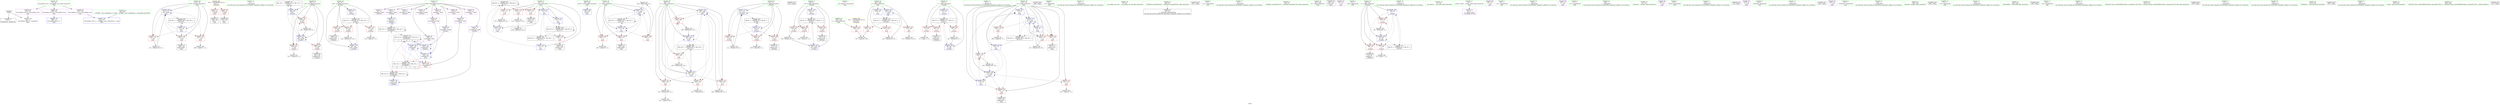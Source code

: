 digraph "SVFG" {
	label="SVFG";

	Node0x562908664c30 [shape=record,color=grey,label="{NodeID: 0\nNullPtr}"];
	Node0x562908664c30 -> Node0x562908685a10[style=solid];
	Node0x562908664c30 -> Node0x56290868b210[style=solid];
	Node0x56290868cf80 [shape=record,color=blue,label="{NodeID: 180\n175\<--311\ni29\<--inc44\nmain\n}"];
	Node0x56290868cf80 -> Node0x56290868aa60[style=dashed];
	Node0x56290868cf80 -> Node0x56290868ab30[style=dashed];
	Node0x56290868cf80 -> Node0x56290868ac00[style=dashed];
	Node0x56290868cf80 -> Node0x56290868cf80[style=dashed];
	Node0x56290868cf80 -> Node0x5629086a3b80[style=dashed];
	Node0x562908684310 [shape=record,color=red,label="{NodeID: 97\n186\<--19\n\<--stdout\nmain\n}"];
	Node0x562908684310 -> Node0x562908686290[style=solid];
	Node0x562908664370 [shape=record,color=green,label="{NodeID: 14\n73\<--1\n\<--dummyObj\nCan only get source location for instruction, argument, global var or function.}"];
	Node0x5629086a1d80 [shape=record,color=black,label="{NodeID: 277\nMR_12V_2 = PHI(MR_12V_4, MR_12V_1, )\npts\{67 \}\n}"];
	Node0x5629086a1d80 -> Node0x56290868bc00[style=dashed];
	Node0x562908684e70 [shape=record,color=red,label="{NodeID: 111\n142\<--64\n\<--i26\n_Z5clearv\n}"];
	Node0x562908684e70 -> Node0x5629086860f0[style=solid];
	Node0x5629086831d0 [shape=record,color=green,label="{NodeID: 28\n8\<--9\nfield\<--field_field_insensitive\nGlob }"];
	Node0x5629086831d0 -> Node0x562908686910[style=solid];
	Node0x5629086831d0 -> Node0x5629086869e0[style=solid];
	Node0x5629086831d0 -> Node0x562908686ab0[style=solid];
	Node0x5629086831d0 -> Node0x562908686b80[style=solid];
	Node0x5629086831d0 -> Node0x562908686c50[style=solid];
	Node0x5629086831d0 -> Node0x562908686d20[style=solid];
	Node0x5629086831d0 -> Node0x562908686df0[style=solid];
	Node0x5629086831d0 -> Node0x562908686ec0[style=solid];
	Node0x5629086831d0 -> Node0x562908686f90[style=solid];
	Node0x5629086831d0 -> Node0x562908687060[style=solid];
	Node0x5629086831d0 -> Node0x562908687130[style=solid];
	Node0x5629086831d0 -> Node0x562908687200[style=solid];
	Node0x56290868a240 [shape=record,color=red,label="{NodeID: 125\n214\<--171\n\<--si\nmain\n}"];
	Node0x56290868a240 -> Node0x562908692120[style=solid];
	Node0x562908683d30 [shape=record,color=green,label="{NodeID: 42\n161\<--162\nretval\<--retval_field_insensitive\nmain\n}"];
	Node0x562908683d30 -> Node0x56290868bf40[style=solid];
	Node0x562908690320 [shape=record,color=grey,label="{NodeID: 222\n305 = Binary(304, 91, )\n}"];
	Node0x562908690320 -> Node0x56290868ceb0[style=solid];
	Node0x56290868ada0 [shape=record,color=red,label="{NodeID: 139\n298\<--177\n\<--j\nmain\n}"];
	Node0x56290868ada0 -> Node0x562908686770[style=solid];
	Node0x562908685910 [shape=record,color=green,label="{NodeID: 56\n28\<--336\n_GLOBAL__sub_I_hamelinny_2_1.cpp\<--_GLOBAL__sub_I_hamelinny_2_1.cpp_field_insensitive\n}"];
	Node0x562908685910 -> Node0x56290868b110[style=solid];
	Node0x562908691820 [shape=record,color=grey,label="{NodeID: 236\n210 = Binary(209, 211, )\n}"];
	Node0x562908691820 -> Node0x562908692ba0[style=solid];
	Node0x56290868b990 [shape=record,color=blue,label="{NodeID: 153\n62\<--121\nj12\<--inc21\n_Z5clearv\n}"];
	Node0x56290868b990 -> Node0x562908684b30[style=dashed];
	Node0x56290868b990 -> Node0x562908684c00[style=dashed];
	Node0x56290868b990 -> Node0x562908684cd0[style=dashed];
	Node0x56290868b990 -> Node0x56290868b990[style=dashed];
	Node0x56290868b990 -> Node0x56290869ce80[style=dashed];
	Node0x562908686500 [shape=record,color=black,label="{NodeID: 70\n250\<--249\nidxprom15\<--\nmain\n}"];
	Node0x5629086b72e0 [shape=record,color=black,label="{NodeID: 333\n276 = PHI()\n}"];
	Node0x562908692d20 [shape=record,color=grey,label="{NodeID: 250\n104 = cmp(103, 73, )\n}"];
	Node0x56290868c4f0 [shape=record,color=blue,label="{NodeID: 167\n171\<--235\nsi\<--inc\nmain\n}"];
	Node0x56290868c4f0 -> Node0x56290869eb80[style=dashed];
	Node0x562908687060 [shape=record,color=purple,label="{NodeID: 84\n254\<--8\narrayidx18\<--field\nmain\n}"];
	Node0x562908687060 -> Node0x56290868c900[style=solid];
	Node0x562908664df0 [shape=record,color=green,label="{NodeID: 1\n7\<--1\n__dso_handle\<--dummyObj\nGlob }"];
	Node0x56290868d050 [shape=record,color=blue,label="{NodeID: 181\n165\<--316\ni\<--inc47\nmain\n}"];
	Node0x56290868d050 -> Node0x5629086a2780[style=dashed];
	Node0x5629086843e0 [shape=record,color=red,label="{NodeID: 98\n71\<--56\n\<--i\n_Z5clearv\n}"];
	Node0x5629086843e0 -> Node0x5629086925a0[style=solid];
	Node0x5629086790b0 [shape=record,color=green,label="{NodeID: 15\n87\<--1\n\<--dummyObj\nCan only get source location for instruction, argument, global var or function.}"];
	Node0x5629086a2280 [shape=record,color=black,label="{NodeID: 278\nMR_14V_8 = PHI(MR_14V_9, MR_14V_5, )\npts\{90000 \}\n|{|<s2>8|<s3>8|<s4>8|<s5>8}}"];
	Node0x5629086a2280 -> Node0x56290868bcd0[style=dashed];
	Node0x5629086a2280 -> Node0x5629086a2280[style=dashed];
	Node0x5629086a2280:s2 -> Node0x56290868af40[style=dashed,color=blue];
	Node0x5629086a2280:s3 -> Node0x56290868c350[style=dashed,color=blue];
	Node0x5629086a2280:s4 -> Node0x56290868c900[style=dashed,color=blue];
	Node0x5629086a2280:s5 -> Node0x5629086a4580[style=dashed,color=blue];
	Node0x562908684f40 [shape=record,color=red,label="{NodeID: 112\n153\<--64\n\<--i26\n_Z5clearv\n}"];
	Node0x562908684f40 -> Node0x5629086904a0[style=solid];
	Node0x5629086832a0 [shape=record,color=green,label="{NodeID: 29\n26\<--30\nllvm.global_ctors\<--llvm.global_ctors_field_insensitive\nGlob }"];
	Node0x5629086832a0 -> Node0x5629086877b0[style=solid];
	Node0x5629086832a0 -> Node0x5629086878b0[style=solid];
	Node0x5629086832a0 -> Node0x5629086879b0[style=solid];
	Node0x5629086a6a80 [shape=record,color=yellow,style=double,label="{NodeID: 292\n20V_1 = ENCHI(MR_20V_0)\npts\{164 \}\nFun[main]}"];
	Node0x5629086a6a80 -> Node0x562908689b30[style=dashed];
	Node0x56290868a310 [shape=record,color=red,label="{NodeID: 126\n221\<--171\n\<--si\nmain\n}"];
	Node0x56290868a310 -> Node0x562908686360[style=solid];
	Node0x562908683e00 [shape=record,color=green,label="{NodeID: 43\n163\<--164\nt\<--t_field_insensitive\nmain\n}"];
	Node0x562908683e00 -> Node0x562908689b30[style=solid];
	Node0x5629086904a0 [shape=record,color=grey,label="{NodeID: 223\n154 = Binary(153, 101, )\n}"];
	Node0x5629086904a0 -> Node0x56290868be70[style=solid];
	Node0x56290868ae70 [shape=record,color=red,label="{NodeID: 140\n304\<--177\n\<--j\nmain\n}"];
	Node0x56290868ae70 -> Node0x562908690320[style=solid];
	Node0x562908685a10 [shape=record,color=black,label="{NodeID: 57\n2\<--3\ndummyVal\<--dummyVal\n}"];
	Node0x5629086919a0 [shape=record,color=grey,label="{NodeID: 237\n235 = Binary(234, 91, )\n}"];
	Node0x5629086919a0 -> Node0x56290868c4f0[style=solid];
	Node0x56290868ba60 [shape=record,color=blue,label="{NodeID: 154\n60\<--126\ni8\<--add24\n_Z5clearv\n}"];
	Node0x56290868ba60 -> Node0x56290869c980[style=dashed];
	Node0x5629086865d0 [shape=record,color=black,label="{NodeID: 71\n253\<--252\nidxprom17\<--\nmain\n}"];
	Node0x5629086b73e0 [shape=record,color=black,label="{NodeID: 334\n280 = PHI()\n}"];
	Node0x562908692ea0 [shape=record,color=grey,label="{NodeID: 251\n137 = cmp(136, 73, )\n}"];
	Node0x56290868c5c0 [shape=record,color=blue,label="{NodeID: 168\n173\<--91\nsj\<--\nmain\n}"];
	Node0x56290868c5c0 -> Node0x56290868a580[style=dashed];
	Node0x56290868c5c0 -> Node0x56290868a650[style=dashed];
	Node0x56290868c5c0 -> Node0x56290868c420[style=dashed];
	Node0x56290868c5c0 -> Node0x56290868c830[style=dashed];
	Node0x562908687130 [shape=record,color=purple,label="{NodeID: 85\n297\<--8\narrayidx37\<--field\nmain\n}"];
	Node0x562908664cc0 [shape=record,color=green,label="{NodeID: 2\n10\<--1\n.str\<--dummyObj\nGlob }"];
	Node0x5629086844b0 [shape=record,color=red,label="{NodeID: 99\n83\<--56\n\<--i\n_Z5clearv\n}"];
	Node0x5629086844b0 -> Node0x562908685db0[style=solid];
	Node0x562908679180 [shape=record,color=green,label="{NodeID: 16\n91\<--1\n\<--dummyObj\nCan only get source location for instruction, argument, global var or function.}"];
	Node0x5629086a2780 [shape=record,color=black,label="{NodeID: 279\nMR_22V_3 = PHI(MR_22V_4, MR_22V_2, )\npts\{166 \}\n}"];
	Node0x5629086a2780 -> Node0x562908689bc0[style=dashed];
	Node0x5629086a2780 -> Node0x562908689c90[style=dashed];
	Node0x5629086a2780 -> Node0x562908689d60[style=dashed];
	Node0x5629086a2780 -> Node0x56290868d050[style=dashed];
	Node0x562908685010 [shape=record,color=red,label="{NodeID: 113\n136\<--66\n\<--j30\n_Z5clearv\n}"];
	Node0x562908685010 -> Node0x562908692ea0[style=solid];
	Node0x562908683370 [shape=record,color=green,label="{NodeID: 30\n31\<--32\n__cxx_global_var_init\<--__cxx_global_var_init_field_insensitive\n}"];
	Node0x56290868a3e0 [shape=record,color=red,label="{NodeID: 127\n234\<--171\n\<--si\nmain\n}"];
	Node0x56290868a3e0 -> Node0x5629086919a0[style=solid];
	Node0x562908683ed0 [shape=record,color=green,label="{NodeID: 44\n165\<--166\ni\<--i_field_insensitive\nmain\n}"];
	Node0x562908683ed0 -> Node0x562908689bc0[style=solid];
	Node0x562908683ed0 -> Node0x562908689c90[style=solid];
	Node0x562908683ed0 -> Node0x562908689d60[style=solid];
	Node0x562908683ed0 -> Node0x56290868c010[style=solid];
	Node0x562908683ed0 -> Node0x56290868d050[style=solid];
	Node0x562908690620 [shape=record,color=grey,label="{NodeID: 224\n275 = Binary(274, 91, )\n}"];
	Node0x56290868af40 [shape=record,color=red,label="{NodeID: 141\n301\<--300\n\<--arrayidx39\nmain\n}"];
	Node0x562908685b10 [shape=record,color=black,label="{NodeID: 58\n39\<--40\n\<--_ZNSt8ios_base4InitD1Ev\nCan only get source location for instruction, argument, global var or function.}"];
	Node0x562908691b20 [shape=record,color=grey,label="{NodeID: 238\n257 = Binary(256, 101, )\n}"];
	Node0x562908691b20 -> Node0x56290868c9d0[style=solid];
	Node0x56290868bb30 [shape=record,color=blue,label="{NodeID: 155\n64\<--91\ni26\<--\n_Z5clearv\n}"];
	Node0x56290868bb30 -> Node0x5629086a1880[style=dashed];
	Node0x5629086866a0 [shape=record,color=black,label="{NodeID: 72\n296\<--295\nidxprom36\<--\nmain\n}"];
	Node0x5629086b74e0 [shape=record,color=black,label="{NodeID: 335\n281 = PHI()\n}"];
	Node0x562908693020 [shape=record,color=grey,label="{NodeID: 252\n260 = cmp(259, 73, )\n}"];
	Node0x56290868c690 [shape=record,color=blue,label="{NodeID: 169\n169\<--240\nn\<--sub11\nmain\n}"];
	Node0x56290868c690 -> Node0x562908689f00[style=dashed];
	Node0x56290868c690 -> Node0x562908689fd0[style=dashed];
	Node0x56290868c690 -> Node0x56290868a0a0[style=dashed];
	Node0x56290868c690 -> Node0x56290868a170[style=dashed];
	Node0x56290868c690 -> Node0x56290868c690[style=dashed];
	Node0x56290868c690 -> Node0x56290868cc40[style=dashed];
	Node0x56290868c690 -> Node0x5629086a2c80[style=dashed];
	Node0x562908687200 [shape=record,color=purple,label="{NodeID: 86\n300\<--8\narrayidx39\<--field\nmain\n}"];
	Node0x562908687200 -> Node0x56290868af40[style=solid];
	Node0x562908664580 [shape=record,color=green,label="{NodeID: 3\n12\<--1\n.str.1\<--dummyObj\nGlob }"];
	Node0x562908684580 [shape=record,color=red,label="{NodeID: 100\n95\<--56\n\<--i\n_Z5clearv\n}"];
	Node0x562908684580 -> Node0x562908690da0[style=solid];
	Node0x562908679250 [shape=record,color=green,label="{NodeID: 17\n97\<--1\n\<--dummyObj\nCan only get source location for instruction, argument, global var or function.}"];
	Node0x5629086a2c80 [shape=record,color=black,label="{NodeID: 280\nMR_24V_2 = PHI(MR_24V_6, MR_24V_1, )\npts\{170 \}\n}"];
	Node0x5629086a2c80 -> Node0x562908689e30[style=dashed];
	Node0x5629086a2c80 -> Node0x56290868c0e0[style=dashed];
	Node0x5629086850e0 [shape=record,color=red,label="{NodeID: 114\n139\<--66\n\<--j30\n_Z5clearv\n}"];
	Node0x5629086850e0 -> Node0x562908686020[style=solid];
	Node0x562908683440 [shape=record,color=green,label="{NodeID: 31\n35\<--36\n_ZNSt8ios_base4InitC1Ev\<--_ZNSt8ios_base4InitC1Ev_field_insensitive\n}"];
	Node0x56290868a4b0 [shape=record,color=red,label="{NodeID: 128\n249\<--171\n\<--si\nmain\n}"];
	Node0x56290868a4b0 -> Node0x562908686500[style=solid];
	Node0x562908683fa0 [shape=record,color=green,label="{NodeID: 45\n167\<--168\nd\<--d_field_insensitive\nmain\n}"];
	Node0x5629086907a0 [shape=record,color=grey,label="{NodeID: 225\n149 = Binary(148, 91, )\n}"];
	Node0x5629086907a0 -> Node0x56290868bda0[style=solid];
	Node0x56290868b010 [shape=record,color=blue,label="{NodeID: 142\n340\<--27\nllvm.global_ctors_0\<--\nGlob }"];
	Node0x562908685c10 [shape=record,color=black,label="{NodeID: 59\n160\<--69\nmain_ret\<--\nmain\n}"];
	Node0x562908691ca0 [shape=record,color=grey,label="{NodeID: 239\n247 = cmp(246, 69, )\n}"];
	Node0x56290868bc00 [shape=record,color=blue,label="{NodeID: 156\n66\<--69\nj30\<--\n_Z5clearv\n}"];
	Node0x56290868bc00 -> Node0x562908685010[style=dashed];
	Node0x56290868bc00 -> Node0x5629086850e0[style=dashed];
	Node0x56290868bc00 -> Node0x562908689aa0[style=dashed];
	Node0x56290868bc00 -> Node0x56290868bda0[style=dashed];
	Node0x56290868bc00 -> Node0x5629086a1d80[style=dashed];
	Node0x562908686770 [shape=record,color=black,label="{NodeID: 73\n299\<--298\nidxprom38\<--\nmain\n}"];
	Node0x56290868c760 [shape=record,color=blue,label="{NodeID: 170\n171\<--69\nsi\<--\nmain\n}"];
	Node0x56290868c760 -> Node0x56290868a4b0[style=dashed];
	Node0x56290868c760 -> Node0x56290868caa0[style=dashed];
	Node0x56290868c760 -> Node0x5629086a3180[style=dashed];
	Node0x56290868c760 -> Node0x5629086a4a80[style=dashed];
	Node0x5629086872d0 [shape=record,color=purple,label="{NodeID: 87\n181\<--10\n\<--.str\nmain\n}"];
	Node0x562908664b30 [shape=record,color=green,label="{NodeID: 4\n14\<--1\nstdin\<--dummyObj\nGlob }"];
	Node0x56290869eb80 [shape=record,color=black,label="{NodeID: 267\nMR_26V_4 = PHI(MR_26V_6, MR_26V_3, )\npts\{172 \}\n}"];
	Node0x56290869eb80 -> Node0x56290868a240[style=dashed];
	Node0x56290869eb80 -> Node0x56290868a310[style=dashed];
	Node0x56290869eb80 -> Node0x56290868a3e0[style=dashed];
	Node0x56290869eb80 -> Node0x56290868c4f0[style=dashed];
	Node0x56290869eb80 -> Node0x56290868c760[style=dashed];
	Node0x56290869eb80 -> Node0x56290869eb80[style=dashed];
	Node0x562908684650 [shape=record,color=red,label="{NodeID: 101\n77\<--58\n\<--j\n_Z5clearv\n}"];
	Node0x562908684650 -> Node0x562908692420[style=solid];
	Node0x562908682af0 [shape=record,color=green,label="{NodeID: 18\n101\<--1\n\<--dummyObj\nCan only get source location for instruction, argument, global var or function.}"];
	Node0x5629086a3180 [shape=record,color=black,label="{NodeID: 281\nMR_26V_2 = PHI(MR_26V_8, MR_26V_1, )\npts\{172 \}\n}"];
	Node0x5629086a3180 -> Node0x56290868c1b0[style=dashed];
	Node0x562908689aa0 [shape=record,color=red,label="{NodeID: 115\n148\<--66\n\<--j30\n_Z5clearv\n}"];
	Node0x562908689aa0 -> Node0x5629086907a0[style=solid];
	Node0x562908683510 [shape=record,color=green,label="{NodeID: 32\n41\<--42\n__cxa_atexit\<--__cxa_atexit_field_insensitive\n}"];
	Node0x56290868a580 [shape=record,color=red,label="{NodeID: 129\n224\<--173\n\<--sj\nmain\n}"];
	Node0x56290868a580 -> Node0x562908686430[style=solid];
	Node0x562908684070 [shape=record,color=green,label="{NodeID: 46\n169\<--170\nn\<--n_field_insensitive\nmain\n}"];
	Node0x562908684070 -> Node0x562908689e30[style=solid];
	Node0x562908684070 -> Node0x562908689f00[style=solid];
	Node0x562908684070 -> Node0x562908689fd0[style=solid];
	Node0x562908684070 -> Node0x56290868a0a0[style=solid];
	Node0x562908684070 -> Node0x56290868a170[style=solid];
	Node0x562908684070 -> Node0x56290868c0e0[style=solid];
	Node0x562908684070 -> Node0x56290868c690[style=solid];
	Node0x562908684070 -> Node0x56290868cc40[style=solid];
	Node0x562908690920 [shape=record,color=grey,label="{NodeID: 226\n240 = Binary(239, 211, )\n}"];
	Node0x562908690920 -> Node0x56290868c690[style=solid];
	Node0x56290868b110 [shape=record,color=blue,label="{NodeID: 143\n341\<--28\nllvm.global_ctors_1\<--_GLOBAL__sub_I_hamelinny_2_1.cpp\nGlob }"];
	Node0x562908685ce0 [shape=record,color=black,label="{NodeID: 60\n81\<--80\nidxprom\<--\n_Z5clearv\n}"];
	Node0x562908691e20 [shape=record,color=grey,label="{NodeID: 240\n288 = cmp(287, 73, )\n}"];
	Node0x56290868bcd0 [shape=record,color=blue,label="{NodeID: 157\n144\<--146\narrayidx37\<--\n_Z5clearv\n}"];
	Node0x56290868bcd0 -> Node0x56290868bcd0[style=dashed];
	Node0x56290868bcd0 -> Node0x5629086a2280[style=dashed];
	Node0x562908686840 [shape=record,color=purple,label="{NodeID: 74\n37\<--4\n\<--_ZStL8__ioinit\n__cxx_global_var_init\n}"];
	Node0x56290868c830 [shape=record,color=blue,label="{NodeID: 171\n173\<--91\nsj\<--\nmain\n}"];
	Node0x56290868c830 -> Node0x56290868a7f0[style=dashed];
	Node0x56290868c830 -> Node0x56290868a8c0[style=dashed];
	Node0x56290868c830 -> Node0x56290868c9d0[style=dashed];
	Node0x56290868c830 -> Node0x5629086a3680[style=dashed];
	Node0x5629086873a0 [shape=record,color=purple,label="{NodeID: 88\n182\<--12\n\<--.str.1\nmain\n}"];
	Node0x562908664fb0 [shape=record,color=green,label="{NodeID: 5\n15\<--1\n.str.2\<--dummyObj\nGlob }"];
	Node0x562908684720 [shape=record,color=red,label="{NodeID: 102\n80\<--58\n\<--j\n_Z5clearv\n}"];
	Node0x562908684720 -> Node0x562908685ce0[style=solid];
	Node0x562908682b80 [shape=record,color=green,label="{NodeID: 19\n118\<--1\n\<--dummyObj\nCan only get source location for instruction, argument, global var or function.}"];
	Node0x5629086a3680 [shape=record,color=black,label="{NodeID: 282\nMR_28V_2 = PHI(MR_28V_9, MR_28V_1, )\npts\{174 \}\n}"];
	Node0x5629086a3680 -> Node0x56290868c280[style=dashed];
	Node0x562908689b30 [shape=record,color=red,label="{NodeID: 116\n196\<--163\n\<--t\nmain\n}"];
	Node0x562908689b30 -> Node0x5629086928a0[style=solid];
	Node0x5629086835e0 [shape=record,color=green,label="{NodeID: 33\n40\<--46\n_ZNSt8ios_base4InitD1Ev\<--_ZNSt8ios_base4InitD1Ev_field_insensitive\n}"];
	Node0x5629086835e0 -> Node0x562908685b10[style=solid];
	Node0x56290868a650 [shape=record,color=red,label="{NodeID: 130\n228\<--173\n\<--sj\nmain\n}"];
	Node0x56290868a650 -> Node0x562908691520[style=solid];
	Node0x562908684140 [shape=record,color=green,label="{NodeID: 47\n171\<--172\nsi\<--si_field_insensitive\nmain\n}"];
	Node0x562908684140 -> Node0x56290868a240[style=solid];
	Node0x562908684140 -> Node0x56290868a310[style=solid];
	Node0x562908684140 -> Node0x56290868a3e0[style=solid];
	Node0x562908684140 -> Node0x56290868a4b0[style=solid];
	Node0x562908684140 -> Node0x56290868c1b0[style=solid];
	Node0x562908684140 -> Node0x56290868c4f0[style=solid];
	Node0x562908684140 -> Node0x56290868c760[style=solid];
	Node0x562908684140 -> Node0x56290868caa0[style=solid];
	Node0x562908690aa0 [shape=record,color=grey,label="{NodeID: 227\n311 = Binary(310, 91, )\n}"];
	Node0x562908690aa0 -> Node0x56290868cf80[style=solid];
	Node0x56290868b210 [shape=record,color=blue, style = dotted,label="{NodeID: 144\n342\<--3\nllvm.global_ctors_2\<--dummyVal\nGlob }"];
	Node0x562908685db0 [shape=record,color=black,label="{NodeID: 61\n84\<--83\nidxprom4\<--\n_Z5clearv\n}"];
	Node0x562908691fa0 [shape=record,color=grey,label="{NodeID: 241\n293 = cmp(292, 73, )\n}"];
	Node0x56290868bda0 [shape=record,color=blue,label="{NodeID: 158\n66\<--149\nj30\<--inc39\n_Z5clearv\n}"];
	Node0x56290868bda0 -> Node0x562908685010[style=dashed];
	Node0x56290868bda0 -> Node0x5629086850e0[style=dashed];
	Node0x56290868bda0 -> Node0x562908689aa0[style=dashed];
	Node0x56290868bda0 -> Node0x56290868bda0[style=dashed];
	Node0x56290868bda0 -> Node0x5629086a1d80[style=dashed];
	Node0x562908686910 [shape=record,color=purple,label="{NodeID: 75\n82\<--8\narrayidx\<--field\n_Z5clearv\n}"];
	Node0x56290868c900 [shape=record,color=blue,label="{NodeID: 172\n254\<--118\narrayidx18\<--\nmain\n}"];
	Node0x56290868c900 -> Node0x56290868af40[style=dashed];
	Node0x56290868c900 -> Node0x56290868c900[style=dashed];
	Node0x56290868c900 -> Node0x5629086a4580[style=dashed];
	Node0x562908687470 [shape=record,color=purple,label="{NodeID: 89\n187\<--15\n\<--.str.2\nmain\n}"];
	Node0x562908663bc0 [shape=record,color=green,label="{NodeID: 6\n17\<--1\n.str.3\<--dummyObj\nGlob }"];
	Node0x5629086847f0 [shape=record,color=red,label="{NodeID: 103\n89\<--58\n\<--j\n_Z5clearv\n}"];
	Node0x5629086847f0 -> Node0x562908690f20[style=solid];
	Node0x562908682c10 [shape=record,color=green,label="{NodeID: 20\n146\<--1\n\<--dummyObj\nCan only get source location for instruction, argument, global var or function.}"];
	Node0x5629086a3b80 [shape=record,color=black,label="{NodeID: 283\nMR_30V_2 = PHI(MR_30V_4, MR_30V_1, )\npts\{176 \}\n}"];
	Node0x5629086a3b80 -> Node0x56290868cd10[style=dashed];
	Node0x562908689bc0 [shape=record,color=red,label="{NodeID: 117\n195\<--165\n\<--i\nmain\n}"];
	Node0x562908689bc0 -> Node0x5629086928a0[style=solid];
	Node0x5629086836b0 [shape=record,color=green,label="{NodeID: 34\n53\<--54\n_Z5clearv\<--_Z5clearv_field_insensitive\n}"];
	Node0x56290868a720 [shape=record,color=red,label="{NodeID: 131\n231\<--173\n\<--sj\nmain\n}"];
	Node0x56290868a720 -> Node0x562908692720[style=solid];
	Node0x562908685230 [shape=record,color=green,label="{NodeID: 48\n173\<--174\nsj\<--sj_field_insensitive\nmain\n}"];
	Node0x562908685230 -> Node0x56290868a580[style=solid];
	Node0x562908685230 -> Node0x56290868a650[style=solid];
	Node0x562908685230 -> Node0x56290868a720[style=solid];
	Node0x562908685230 -> Node0x56290868a7f0[style=solid];
	Node0x562908685230 -> Node0x56290868a8c0[style=solid];
	Node0x562908685230 -> Node0x56290868a990[style=solid];
	Node0x562908685230 -> Node0x56290868c280[style=solid];
	Node0x562908685230 -> Node0x56290868c420[style=solid];
	Node0x562908685230 -> Node0x56290868c5c0[style=solid];
	Node0x562908685230 -> Node0x56290868c830[style=solid];
	Node0x562908685230 -> Node0x56290868c9d0[style=solid];
	Node0x562908685230 -> Node0x56290868cb70[style=solid];
	Node0x562908690c20 [shape=record,color=grey,label="{NodeID: 228\n316 = Binary(315, 91, )\n}"];
	Node0x562908690c20 -> Node0x56290868d050[style=solid];
	Node0x56290868b310 [shape=record,color=blue,label="{NodeID: 145\n56\<--69\ni\<--\n_Z5clearv\n}"];
	Node0x56290868b310 -> Node0x56290869ff80[style=dashed];
	Node0x562908685e80 [shape=record,color=black,label="{NodeID: 62\n112\<--111\nidxprom16\<--\n_Z5clearv\n}"];
	Node0x562908692120 [shape=record,color=grey,label="{NodeID: 242\n215 = cmp(214, 216, )\n}"];
	Node0x562908692120 -> Node0x5629083ba150[style=solid];
	Node0x56290868be70 [shape=record,color=blue,label="{NodeID: 159\n64\<--154\ni26\<--add42\n_Z5clearv\n}"];
	Node0x56290868be70 -> Node0x5629086a1880[style=dashed];
	Node0x5629086869e0 [shape=record,color=purple,label="{NodeID: 76\n85\<--8\narrayidx5\<--field\n_Z5clearv\n}"];
	Node0x5629086869e0 -> Node0x56290868b4b0[style=solid];
	Node0x56290868c9d0 [shape=record,color=blue,label="{NodeID: 173\n173\<--257\nsj\<--add19\nmain\n}"];
	Node0x56290868c9d0 -> Node0x56290868a7f0[style=dashed];
	Node0x56290868c9d0 -> Node0x56290868a8c0[style=dashed];
	Node0x56290868c9d0 -> Node0x56290868a990[style=dashed];
	Node0x56290868c9d0 -> Node0x56290868c9d0[style=dashed];
	Node0x56290868c9d0 -> Node0x56290868cb70[style=dashed];
	Node0x56290868c9d0 -> Node0x5629086a3680[style=dashed];
	Node0x562908687540 [shape=record,color=purple,label="{NodeID: 90\n188\<--17\n\<--.str.3\nmain\n}"];
	Node0x562908663c50 [shape=record,color=green,label="{NodeID: 7\n19\<--1\nstdout\<--dummyObj\nGlob }"];
	Node0x5629086848c0 [shape=record,color=red,label="{NodeID: 104\n103\<--60\n\<--i8\n_Z5clearv\n}"];
	Node0x5629086848c0 -> Node0x562908692d20[style=solid];
	Node0x562908682ca0 [shape=record,color=green,label="{NodeID: 21\n203\<--1\n\<--dummyObj\nCan only get source location for instruction, argument, global var or function.}"];
	Node0x5629086a4080 [shape=record,color=black,label="{NodeID: 284\nMR_32V_2 = PHI(MR_32V_3, MR_32V_1, )\npts\{178 \}\n}"];
	Node0x5629086a4080 -> Node0x56290868cde0[style=dashed];
	Node0x5629086a4080 -> Node0x5629086a4080[style=dashed];
	Node0x562908689c90 [shape=record,color=red,label="{NodeID: 118\n274\<--165\n\<--i\nmain\n}"];
	Node0x562908689c90 -> Node0x562908690620[style=solid];
	Node0x562908683780 [shape=record,color=green,label="{NodeID: 35\n56\<--57\ni\<--i_field_insensitive\n_Z5clearv\n}"];
	Node0x562908683780 -> Node0x5629086843e0[style=solid];
	Node0x562908683780 -> Node0x5629086844b0[style=solid];
	Node0x562908683780 -> Node0x562908684580[style=solid];
	Node0x562908683780 -> Node0x56290868b310[style=solid];
	Node0x562908683780 -> Node0x56290868b650[style=solid];
	Node0x56290868a7f0 [shape=record,color=red,label="{NodeID: 132\n252\<--173\n\<--sj\nmain\n}"];
	Node0x56290868a7f0 -> Node0x5629086865d0[style=solid];
	Node0x562908685300 [shape=record,color=green,label="{NodeID: 49\n175\<--176\ni29\<--i29_field_insensitive\nmain\n}"];
	Node0x562908685300 -> Node0x56290868aa60[style=solid];
	Node0x562908685300 -> Node0x56290868ab30[style=solid];
	Node0x562908685300 -> Node0x56290868ac00[style=solid];
	Node0x562908685300 -> Node0x56290868cd10[style=solid];
	Node0x562908685300 -> Node0x56290868cf80[style=solid];
	Node0x562908690da0 [shape=record,color=grey,label="{NodeID: 229\n96 = Binary(95, 97, )\n}"];
	Node0x562908690da0 -> Node0x56290868b650[style=solid];
	Node0x56290868b3e0 [shape=record,color=blue,label="{NodeID: 146\n58\<--69\nj\<--\n_Z5clearv\n}"];
	Node0x56290868b3e0 -> Node0x562908684650[style=dashed];
	Node0x56290868b3e0 -> Node0x562908684720[style=dashed];
	Node0x56290868b3e0 -> Node0x5629086847f0[style=dashed];
	Node0x56290868b3e0 -> Node0x56290868b580[style=dashed];
	Node0x56290868b3e0 -> Node0x5629086a0480[style=dashed];
	Node0x562908685f50 [shape=record,color=black,label="{NodeID: 63\n115\<--114\nidxprom18\<--\n_Z5clearv\n}"];
	Node0x5629086b69a0 [shape=record,color=black,label="{NodeID: 326\n38 = PHI()\n}"];
	Node0x5629086922a0 [shape=record,color=grey,label="{NodeID: 243\n109 = cmp(108, 73, )\n}"];
	Node0x56290868bf40 [shape=record,color=blue,label="{NodeID: 160\n161\<--69\nretval\<--\nmain\n}"];
	Node0x562908686ab0 [shape=record,color=purple,label="{NodeID: 77\n113\<--8\narrayidx17\<--field\n_Z5clearv\n}"];
	Node0x56290868caa0 [shape=record,color=blue,label="{NodeID: 174\n171\<--216\nsi\<--\nmain\n}"];
	Node0x56290868caa0 -> Node0x5629086a4a80[style=dashed];
	Node0x562908687610 [shape=record,color=purple,label="{NodeID: 91\n270\<--22\n\<--.str.4\nmain\n}"];
	Node0x5629086637b0 [shape=record,color=green,label="{NodeID: 8\n20\<--1\n_ZSt3cin\<--dummyObj\nGlob }"];
	Node0x56290869ff80 [shape=record,color=black,label="{NodeID: 271\nMR_2V_3 = PHI(MR_2V_4, MR_2V_2, )\npts\{57 \}\n}"];
	Node0x56290869ff80 -> Node0x5629086843e0[style=dashed];
	Node0x56290869ff80 -> Node0x5629086844b0[style=dashed];
	Node0x56290869ff80 -> Node0x562908684580[style=dashed];
	Node0x56290869ff80 -> Node0x56290868b650[style=dashed];
	Node0x562908684990 [shape=record,color=red,label="{NodeID: 105\n114\<--60\n\<--i8\n_Z5clearv\n}"];
	Node0x562908684990 -> Node0x562908685f50[style=solid];
	Node0x562908682d30 [shape=record,color=green,label="{NodeID: 22\n211\<--1\n\<--dummyObj\nCan only get source location for instruction, argument, global var or function.}"];
	Node0x5629086a4580 [shape=record,color=black,label="{NodeID: 285\nMR_14V_2 = PHI(MR_14V_6, MR_14V_1, )\npts\{90000 \}\n|{<s0>8|<s1>8|<s2>8}}"];
	Node0x5629086a4580:s0 -> Node0x56290869c480[style=dashed,color=red];
	Node0x5629086a4580:s1 -> Node0x5629086a1380[style=dashed,color=red];
	Node0x5629086a4580:s2 -> Node0x5629086a2280[style=dashed,color=red];
	Node0x562908689d60 [shape=record,color=red,label="{NodeID: 119\n315\<--165\n\<--i\nmain\n}"];
	Node0x562908689d60 -> Node0x562908690c20[style=solid];
	Node0x562908683850 [shape=record,color=green,label="{NodeID: 36\n58\<--59\nj\<--j_field_insensitive\n_Z5clearv\n}"];
	Node0x562908683850 -> Node0x562908684650[style=solid];
	Node0x562908683850 -> Node0x562908684720[style=solid];
	Node0x562908683850 -> Node0x5629086847f0[style=solid];
	Node0x562908683850 -> Node0x56290868b3e0[style=solid];
	Node0x562908683850 -> Node0x56290868b580[style=solid];
	Node0x56290868a8c0 [shape=record,color=red,label="{NodeID: 133\n256\<--173\n\<--sj\nmain\n}"];
	Node0x56290868a8c0 -> Node0x562908691b20[style=solid];
	Node0x5629086853d0 [shape=record,color=green,label="{NodeID: 50\n177\<--178\nj\<--j_field_insensitive\nmain\n}"];
	Node0x5629086853d0 -> Node0x56290868acd0[style=solid];
	Node0x5629086853d0 -> Node0x56290868ada0[style=solid];
	Node0x5629086853d0 -> Node0x56290868ae70[style=solid];
	Node0x5629086853d0 -> Node0x56290868cde0[style=solid];
	Node0x5629086853d0 -> Node0x56290868ceb0[style=solid];
	Node0x562908690f20 [shape=record,color=grey,label="{NodeID: 230\n90 = Binary(89, 91, )\n}"];
	Node0x562908690f20 -> Node0x56290868b580[style=solid];
	Node0x56290868b4b0 [shape=record,color=blue,label="{NodeID: 147\n85\<--87\narrayidx5\<--\n_Z5clearv\n}"];
	Node0x56290868b4b0 -> Node0x5629086a1380[style=dashed];
	Node0x562908686020 [shape=record,color=black,label="{NodeID: 64\n140\<--139\nidxprom34\<--\n_Z5clearv\n}"];
	Node0x5629086b6aa0 [shape=record,color=black,label="{NodeID: 327\n302 = PHI()\n}"];
	Node0x562908692420 [shape=record,color=grey,label="{NodeID: 244\n78 = cmp(77, 73, )\n}"];
	Node0x56290868c010 [shape=record,color=blue,label="{NodeID: 161\n165\<--69\ni\<--\nmain\n}"];
	Node0x56290868c010 -> Node0x5629086a2780[style=dashed];
	Node0x562908686b80 [shape=record,color=purple,label="{NodeID: 78\n116\<--8\narrayidx19\<--field\n_Z5clearv\n}"];
	Node0x562908686b80 -> Node0x56290868b8c0[style=solid];
	Node0x56290868cb70 [shape=record,color=blue,label="{NodeID: 175\n173\<--91\nsj\<--\nmain\n}"];
	Node0x56290868cb70 -> Node0x56290868a7f0[style=dashed];
	Node0x56290868cb70 -> Node0x56290868a8c0[style=dashed];
	Node0x56290868cb70 -> Node0x56290868c9d0[style=dashed];
	Node0x56290868cb70 -> Node0x5629086a3680[style=dashed];
	Node0x5629086876e0 [shape=record,color=purple,label="{NodeID: 92\n279\<--24\n\<--.str.5\nmain\n}"];
	Node0x562908663840 [shape=record,color=green,label="{NodeID: 9\n21\<--1\n_ZSt4cout\<--dummyObj\nGlob }"];
	Node0x5629086a0480 [shape=record,color=black,label="{NodeID: 272\nMR_4V_2 = PHI(MR_4V_4, MR_4V_1, )\npts\{59 \}\n}"];
	Node0x5629086a0480 -> Node0x56290868b3e0[style=dashed];
	Node0x562908684a60 [shape=record,color=red,label="{NodeID: 106\n125\<--60\n\<--i8\n_Z5clearv\n}"];
	Node0x562908684a60 -> Node0x5629086916a0[style=solid];
	Node0x562908682dc0 [shape=record,color=green,label="{NodeID: 23\n216\<--1\n\<--dummyObj\nCan only get source location for instruction, argument, global var or function.}"];
	Node0x5629086a4a80 [shape=record,color=black,label="{NodeID: 286\nMR_26V_10 = PHI(MR_26V_9, MR_26V_8, )\npts\{172 \}\n}"];
	Node0x5629086a4a80 -> Node0x56290868a4b0[style=dashed];
	Node0x5629086a4a80 -> Node0x56290868caa0[style=dashed];
	Node0x5629086a4a80 -> Node0x5629086a3180[style=dashed];
	Node0x5629086a4a80 -> Node0x5629086a4a80[style=dashed];
	Node0x562908689e30 [shape=record,color=red,label="{NodeID: 120\n201\<--169\n\<--n\nmain\n}"];
	Node0x562908689e30 -> Node0x5629086910a0[style=solid];
	Node0x562908683920 [shape=record,color=green,label="{NodeID: 37\n60\<--61\ni8\<--i8_field_insensitive\n_Z5clearv\n}"];
	Node0x562908683920 -> Node0x5629086848c0[style=solid];
	Node0x562908683920 -> Node0x562908684990[style=solid];
	Node0x562908683920 -> Node0x562908684a60[style=solid];
	Node0x562908683920 -> Node0x56290868b720[style=solid];
	Node0x562908683920 -> Node0x56290868ba60[style=solid];
	Node0x56290868a990 [shape=record,color=red,label="{NodeID: 134\n259\<--173\n\<--sj\nmain\n}"];
	Node0x56290868a990 -> Node0x562908693020[style=solid];
	Node0x5629086854a0 [shape=record,color=green,label="{NodeID: 51\n184\<--185\nfreopen\<--freopen_field_insensitive\n}"];
	Node0x5629086910a0 [shape=record,color=grey,label="{NodeID: 231\n202 = Binary(203, 201, )\n}"];
	Node0x5629086910a0 -> Node0x56290868c0e0[style=solid];
	Node0x56290868b580 [shape=record,color=blue,label="{NodeID: 148\n58\<--90\nj\<--inc\n_Z5clearv\n}"];
	Node0x56290868b580 -> Node0x562908684650[style=dashed];
	Node0x56290868b580 -> Node0x562908684720[style=dashed];
	Node0x56290868b580 -> Node0x5629086847f0[style=dashed];
	Node0x56290868b580 -> Node0x56290868b580[style=dashed];
	Node0x56290868b580 -> Node0x5629086a0480[style=dashed];
	Node0x5629086860f0 [shape=record,color=black,label="{NodeID: 65\n143\<--142\nidxprom36\<--\n_Z5clearv\n}"];
	Node0x5629086b6d80 [shape=record,color=black,label="{NodeID: 328\n308 = PHI()\n}"];
	Node0x5629086925a0 [shape=record,color=grey,label="{NodeID: 245\n72 = cmp(71, 73, )\n}"];
	Node0x56290868c0e0 [shape=record,color=blue,label="{NodeID: 162\n169\<--202\nn\<--sub\nmain\n}"];
	Node0x56290868c0e0 -> Node0x562908689f00[style=dashed];
	Node0x56290868c0e0 -> Node0x562908689fd0[style=dashed];
	Node0x56290868c0e0 -> Node0x56290868a0a0[style=dashed];
	Node0x56290868c0e0 -> Node0x56290868a170[style=dashed];
	Node0x56290868c0e0 -> Node0x56290868c690[style=dashed];
	Node0x56290868c0e0 -> Node0x56290868cc40[style=dashed];
	Node0x56290868c0e0 -> Node0x5629086a2c80[style=dashed];
	Node0x562908686c50 [shape=record,color=purple,label="{NodeID: 79\n141\<--8\narrayidx35\<--field\n_Z5clearv\n}"];
	Node0x56290868cc40 [shape=record,color=blue,label="{NodeID: 176\n169\<--266\nn\<--dec\nmain\n}"];
	Node0x56290868cc40 -> Node0x56290868a0a0[style=dashed];
	Node0x56290868cc40 -> Node0x56290868a170[style=dashed];
	Node0x56290868cc40 -> Node0x56290868cc40[style=dashed];
	Node0x56290868cc40 -> Node0x5629086a2c80[style=dashed];
	Node0x5629086877b0 [shape=record,color=purple,label="{NodeID: 93\n340\<--26\nllvm.global_ctors_0\<--llvm.global_ctors\nGlob }"];
	Node0x5629086877b0 -> Node0x56290868b010[style=solid];
	Node0x562908663980 [shape=record,color=green,label="{NodeID: 10\n22\<--1\n.str.4\<--dummyObj\nGlob }"];
	Node0x562908684b30 [shape=record,color=red,label="{NodeID: 107\n108\<--62\n\<--j12\n_Z5clearv\n}"];
	Node0x562908684b30 -> Node0x5629086922a0[style=solid];
	Node0x562908682e90 [shape=record,color=green,label="{NodeID: 24\n219\<--1\n\<--dummyObj\nCan only get source location for instruction, argument, global var or function.}"];
	Node0x562908689f00 [shape=record,color=red,label="{NodeID: 121\n209\<--169\n\<--n\nmain\n}"];
	Node0x562908689f00 -> Node0x562908691820[style=solid];
	Node0x5629086839f0 [shape=record,color=green,label="{NodeID: 38\n62\<--63\nj12\<--j12_field_insensitive\n_Z5clearv\n}"];
	Node0x5629086839f0 -> Node0x562908684b30[style=solid];
	Node0x5629086839f0 -> Node0x562908684c00[style=solid];
	Node0x5629086839f0 -> Node0x562908684cd0[style=solid];
	Node0x5629086839f0 -> Node0x56290868b7f0[style=solid];
	Node0x5629086839f0 -> Node0x56290868b990[style=solid];
	Node0x56290868aa60 [shape=record,color=red,label="{NodeID: 135\n287\<--175\n\<--i29\nmain\n}"];
	Node0x56290868aa60 -> Node0x562908691e20[style=solid];
	Node0x562908685570 [shape=record,color=green,label="{NodeID: 52\n191\<--192\n_ZNSirsERi\<--_ZNSirsERi_field_insensitive\n}"];
	Node0x562908691220 [shape=record,color=grey,label="{NodeID: 232\n121 = Binary(120, 91, )\n}"];
	Node0x562908691220 -> Node0x56290868b990[style=solid];
	Node0x56290868b650 [shape=record,color=blue,label="{NodeID: 149\n56\<--96\ni\<--add\n_Z5clearv\n}"];
	Node0x56290868b650 -> Node0x56290869ff80[style=dashed];
	Node0x5629086861c0 [shape=record,color=black,label="{NodeID: 66\n183\<--180\ncall\<--\nmain\n}"];
	Node0x5629086b6e80 [shape=record,color=black,label="{NodeID: 329\n190 = PHI()\n}"];
	Node0x562908692720 [shape=record,color=grey,label="{NodeID: 246\n232 = cmp(231, 73, )\n}"];
	Node0x56290868c1b0 [shape=record,color=blue,label="{NodeID: 163\n171\<--91\nsi\<--\nmain\n}"];
	Node0x56290868c1b0 -> Node0x56290869eb80[style=dashed];
	Node0x562908686d20 [shape=record,color=purple,label="{NodeID: 80\n144\<--8\narrayidx37\<--field\n_Z5clearv\n}"];
	Node0x562908686d20 -> Node0x56290868bcd0[style=solid];
	Node0x56290869c480 [shape=record,color=black,label="{NodeID: 260\nMR_14V_6 = PHI(MR_14V_7, MR_14V_5, )\npts\{90000 \}\n}"];
	Node0x56290869c480 -> Node0x56290868b8c0[style=dashed];
	Node0x56290869c480 -> Node0x56290869c480[style=dashed];
	Node0x56290869c480 -> Node0x5629086a2280[style=dashed];
	Node0x56290868cd10 [shape=record,color=blue,label="{NodeID: 177\n175\<--69\ni29\<--\nmain\n}"];
	Node0x56290868cd10 -> Node0x56290868aa60[style=dashed];
	Node0x56290868cd10 -> Node0x56290868ab30[style=dashed];
	Node0x56290868cd10 -> Node0x56290868ac00[style=dashed];
	Node0x56290868cd10 -> Node0x56290868cf80[style=dashed];
	Node0x56290868cd10 -> Node0x5629086a3b80[style=dashed];
	Node0x5629086878b0 [shape=record,color=purple,label="{NodeID: 94\n341\<--26\nllvm.global_ctors_1\<--llvm.global_ctors\nGlob }"];
	Node0x5629086878b0 -> Node0x56290868b110[style=solid];
	Node0x562908663a50 [shape=record,color=green,label="{NodeID: 11\n24\<--1\n.str.5\<--dummyObj\nGlob }"];
	Node0x562908684c00 [shape=record,color=red,label="{NodeID: 108\n111\<--62\n\<--j12\n_Z5clearv\n}"];
	Node0x562908684c00 -> Node0x562908685e80[style=solid];
	Node0x562908682f60 [shape=record,color=green,label="{NodeID: 25\n267\<--1\n\<--dummyObj\nCan only get source location for instruction, argument, global var or function.}"];
	Node0x562908689fd0 [shape=record,color=red,label="{NodeID: 122\n239\<--169\n\<--n\nmain\n}"];
	Node0x562908689fd0 -> Node0x562908690920[style=solid];
	Node0x562908683ac0 [shape=record,color=green,label="{NodeID: 39\n64\<--65\ni26\<--i26_field_insensitive\n_Z5clearv\n}"];
	Node0x562908683ac0 -> Node0x562908684da0[style=solid];
	Node0x562908683ac0 -> Node0x562908684e70[style=solid];
	Node0x562908683ac0 -> Node0x562908684f40[style=solid];
	Node0x562908683ac0 -> Node0x56290868bb30[style=solid];
	Node0x562908683ac0 -> Node0x56290868be70[style=solid];
	Node0x56290868ab30 [shape=record,color=red,label="{NodeID: 136\n295\<--175\n\<--i29\nmain\n}"];
	Node0x56290868ab30 -> Node0x5629086866a0[style=solid];
	Node0x562908685640 [shape=record,color=green,label="{NodeID: 53\n272\<--273\n_ZStlsISt11char_traitsIcEERSt13basic_ostreamIcT_ES5_PKc\<--_ZStlsISt11char_traitsIcEERSt13basic_ostreamIcT_ES5_PKc_field_insensitive\n}"];
	Node0x5629086913a0 [shape=record,color=grey,label="{NodeID: 233\n266 = Binary(265, 267, )\n}"];
	Node0x5629086913a0 -> Node0x56290868cc40[style=solid];
	Node0x56290868b720 [shape=record,color=blue,label="{NodeID: 150\n60\<--101\ni8\<--\n_Z5clearv\n}"];
	Node0x56290868b720 -> Node0x56290869c980[style=dashed];
	Node0x562908686290 [shape=record,color=black,label="{NodeID: 67\n189\<--186\ncall1\<--\nmain\n}"];
	Node0x5629086b6f80 [shape=record,color=black,label="{NodeID: 330\n199 = PHI()\n}"];
	Node0x5629086928a0 [shape=record,color=grey,label="{NodeID: 247\n197 = cmp(195, 196, )\n}"];
	Node0x56290868c280 [shape=record,color=blue,label="{NodeID: 164\n173\<--91\nsj\<--\nmain\n}"];
	Node0x56290868c280 -> Node0x56290868a580[style=dashed];
	Node0x56290868c280 -> Node0x56290868a650[style=dashed];
	Node0x56290868c280 -> Node0x56290868c420[style=dashed];
	Node0x56290868c280 -> Node0x56290868c830[style=dashed];
	Node0x562908686df0 [shape=record,color=purple,label="{NodeID: 81\n223\<--8\narrayidx\<--field\nmain\n}"];
	Node0x56290869c980 [shape=record,color=black,label="{NodeID: 261\nMR_6V_3 = PHI(MR_6V_4, MR_6V_2, )\npts\{61 \}\n}"];
	Node0x56290869c980 -> Node0x5629086848c0[style=dashed];
	Node0x56290869c980 -> Node0x562908684990[style=dashed];
	Node0x56290869c980 -> Node0x562908684a60[style=dashed];
	Node0x56290869c980 -> Node0x56290868ba60[style=dashed];
	Node0x56290868cde0 [shape=record,color=blue,label="{NodeID: 178\n177\<--69\nj\<--\nmain\n}"];
	Node0x56290868cde0 -> Node0x56290868acd0[style=dashed];
	Node0x56290868cde0 -> Node0x56290868ada0[style=dashed];
	Node0x56290868cde0 -> Node0x56290868ae70[style=dashed];
	Node0x56290868cde0 -> Node0x56290868cde0[style=dashed];
	Node0x56290868cde0 -> Node0x56290868ceb0[style=dashed];
	Node0x56290868cde0 -> Node0x5629086a4080[style=dashed];
	Node0x5629086879b0 [shape=record,color=purple,label="{NodeID: 95\n342\<--26\nllvm.global_ctors_2\<--llvm.global_ctors\nGlob }"];
	Node0x5629086879b0 -> Node0x56290868b210[style=solid];
	Node0x562908664210 [shape=record,color=green,label="{NodeID: 12\n27\<--1\n\<--dummyObj\nCan only get source location for instruction, argument, global var or function.}"];
	Node0x5629086a1380 [shape=record,color=black,label="{NodeID: 275\nMR_14V_3 = PHI(MR_14V_4, MR_14V_2, )\npts\{90000 \}\n}"];
	Node0x5629086a1380 -> Node0x56290868b4b0[style=dashed];
	Node0x5629086a1380 -> Node0x56290869c480[style=dashed];
	Node0x5629086a1380 -> Node0x5629086a1380[style=dashed];
	Node0x5629086a1380 -> Node0x5629086a2280[style=dashed];
	Node0x562908684cd0 [shape=record,color=red,label="{NodeID: 109\n120\<--62\n\<--j12\n_Z5clearv\n}"];
	Node0x562908684cd0 -> Node0x562908691220[style=solid];
	Node0x562908683030 [shape=record,color=green,label="{NodeID: 26\n282\<--1\n\<--dummyObj\nCan only get source location for instruction, argument, global var or function.}"];
	Node0x56290868a0a0 [shape=record,color=red,label="{NodeID: 123\n246\<--169\n\<--n\nmain\n}"];
	Node0x56290868a0a0 -> Node0x562908691ca0[style=solid];
	Node0x562908683b90 [shape=record,color=green,label="{NodeID: 40\n66\<--67\nj30\<--j30_field_insensitive\n_Z5clearv\n}"];
	Node0x562908683b90 -> Node0x562908685010[style=solid];
	Node0x562908683b90 -> Node0x5629086850e0[style=solid];
	Node0x562908683b90 -> Node0x562908689aa0[style=solid];
	Node0x562908683b90 -> Node0x56290868bc00[style=solid];
	Node0x562908683b90 -> Node0x56290868bda0[style=solid];
	Node0x56290868ac00 [shape=record,color=red,label="{NodeID: 137\n310\<--175\n\<--i29\nmain\n}"];
	Node0x56290868ac00 -> Node0x562908690aa0[style=solid];
	Node0x562908685710 [shape=record,color=green,label="{NodeID: 54\n277\<--278\n_ZNSolsEi\<--_ZNSolsEi_field_insensitive\n}"];
	Node0x562908691520 [shape=record,color=grey,label="{NodeID: 234\n229 = Binary(228, 101, )\n}"];
	Node0x562908691520 -> Node0x56290868c420[style=solid];
	Node0x56290868b7f0 [shape=record,color=blue,label="{NodeID: 151\n62\<--69\nj12\<--\n_Z5clearv\n}"];
	Node0x56290868b7f0 -> Node0x562908684b30[style=dashed];
	Node0x56290868b7f0 -> Node0x562908684c00[style=dashed];
	Node0x56290868b7f0 -> Node0x562908684cd0[style=dashed];
	Node0x56290868b7f0 -> Node0x56290868b990[style=dashed];
	Node0x56290868b7f0 -> Node0x56290869ce80[style=dashed];
	Node0x562908686360 [shape=record,color=black,label="{NodeID: 68\n222\<--221\nidxprom\<--\nmain\n}"];
	Node0x5629086b70e0 [shape=record,color=black,label="{NodeID: 331\n200 = PHI()\n}"];
	Node0x562908692a20 [shape=record,color=grey,label="{NodeID: 248\n132 = cmp(131, 73, )\n}"];
	Node0x56290868c350 [shape=record,color=blue,label="{NodeID: 165\n226\<--118\narrayidx9\<--\nmain\n}"];
	Node0x56290868c350 -> Node0x56290868af40[style=dashed];
	Node0x56290868c350 -> Node0x56290868c350[style=dashed];
	Node0x56290868c350 -> Node0x56290868c900[style=dashed];
	Node0x56290868c350 -> Node0x5629086a4580[style=dashed];
	Node0x562908686ec0 [shape=record,color=purple,label="{NodeID: 82\n226\<--8\narrayidx9\<--field\nmain\n}"];
	Node0x562908686ec0 -> Node0x56290868c350[style=solid];
	Node0x56290869ce80 [shape=record,color=black,label="{NodeID: 262\nMR_8V_2 = PHI(MR_8V_4, MR_8V_1, )\npts\{63 \}\n}"];
	Node0x56290869ce80 -> Node0x56290868b7f0[style=dashed];
	Node0x56290868ceb0 [shape=record,color=blue,label="{NodeID: 179\n177\<--305\nj\<--inc41\nmain\n}"];
	Node0x56290868ceb0 -> Node0x56290868acd0[style=dashed];
	Node0x56290868ceb0 -> Node0x56290868ada0[style=dashed];
	Node0x56290868ceb0 -> Node0x56290868ae70[style=dashed];
	Node0x56290868ceb0 -> Node0x56290868cde0[style=dashed];
	Node0x56290868ceb0 -> Node0x56290868ceb0[style=dashed];
	Node0x56290868ceb0 -> Node0x5629086a4080[style=dashed];
	Node0x562908684240 [shape=record,color=red,label="{NodeID: 96\n180\<--14\n\<--stdin\nmain\n}"];
	Node0x562908684240 -> Node0x5629086861c0[style=solid];
	Node0x5629086642a0 [shape=record,color=green,label="{NodeID: 13\n69\<--1\n\<--dummyObj\nCan only get source location for instruction, argument, global var or function.}"];
	Node0x5629086a1880 [shape=record,color=black,label="{NodeID: 276\nMR_10V_3 = PHI(MR_10V_4, MR_10V_2, )\npts\{65 \}\n}"];
	Node0x5629086a1880 -> Node0x562908684da0[style=dashed];
	Node0x5629086a1880 -> Node0x562908684e70[style=dashed];
	Node0x5629086a1880 -> Node0x562908684f40[style=dashed];
	Node0x5629086a1880 -> Node0x56290868be70[style=dashed];
	Node0x562908684da0 [shape=record,color=red,label="{NodeID: 110\n131\<--64\n\<--i26\n_Z5clearv\n}"];
	Node0x562908684da0 -> Node0x562908692a20[style=solid];
	Node0x562908683100 [shape=record,color=green,label="{NodeID: 27\n4\<--6\n_ZStL8__ioinit\<--_ZStL8__ioinit_field_insensitive\nGlob }"];
	Node0x562908683100 -> Node0x562908686840[style=solid];
	Node0x5629086a5e80 [shape=record,color=yellow,style=double,label="{NodeID: 290\n16V_1 = ENCHI(MR_16V_0)\npts\{1 \}\nFun[main]}"];
	Node0x5629086a5e80 -> Node0x562908684240[style=dashed];
	Node0x5629086a5e80 -> Node0x562908684310[style=dashed];
	Node0x56290868a170 [shape=record,color=red,label="{NodeID: 124\n265\<--169\n\<--n\nmain\n}"];
	Node0x56290868a170 -> Node0x5629086913a0[style=solid];
	Node0x562908683c60 [shape=record,color=green,label="{NodeID: 41\n158\<--159\nmain\<--main_field_insensitive\n}"];
	Node0x5629083ba150 [shape=record,color=black,label="{NodeID: 221\n218 = PHI(219, 215, )\n}"];
	Node0x56290868acd0 [shape=record,color=red,label="{NodeID: 138\n292\<--177\n\<--j\nmain\n}"];
	Node0x56290868acd0 -> Node0x562908691fa0[style=solid];
	Node0x562908685810 [shape=record,color=green,label="{NodeID: 55\n283\<--284\n_ZStlsISt11char_traitsIcEERSt13basic_ostreamIcT_ES5_c\<--_ZStlsISt11char_traitsIcEERSt13basic_ostreamIcT_ES5_c_field_insensitive\n}"];
	Node0x5629086916a0 [shape=record,color=grey,label="{NodeID: 235\n126 = Binary(125, 97, )\n}"];
	Node0x5629086916a0 -> Node0x56290868ba60[style=solid];
	Node0x56290868b8c0 [shape=record,color=blue,label="{NodeID: 152\n116\<--118\narrayidx19\<--\n_Z5clearv\n}"];
	Node0x56290868b8c0 -> Node0x56290869c480[style=dashed];
	Node0x562908686430 [shape=record,color=black,label="{NodeID: 69\n225\<--224\nidxprom8\<--\nmain\n}"];
	Node0x5629086b71b0 [shape=record,color=black,label="{NodeID: 332\n271 = PHI()\n}"];
	Node0x562908692ba0 [shape=record,color=grey,label="{NodeID: 249\n212 = cmp(210, 69, )\n}"];
	Node0x56290868c420 [shape=record,color=blue,label="{NodeID: 166\n173\<--229\nsj\<--add\nmain\n}"];
	Node0x56290868c420 -> Node0x56290868a580[style=dashed];
	Node0x56290868c420 -> Node0x56290868a650[style=dashed];
	Node0x56290868c420 -> Node0x56290868a720[style=dashed];
	Node0x56290868c420 -> Node0x56290868c420[style=dashed];
	Node0x56290868c420 -> Node0x56290868c5c0[style=dashed];
	Node0x56290868c420 -> Node0x56290868c830[style=dashed];
	Node0x562908686f90 [shape=record,color=purple,label="{NodeID: 83\n251\<--8\narrayidx16\<--field\nmain\n}"];
}
